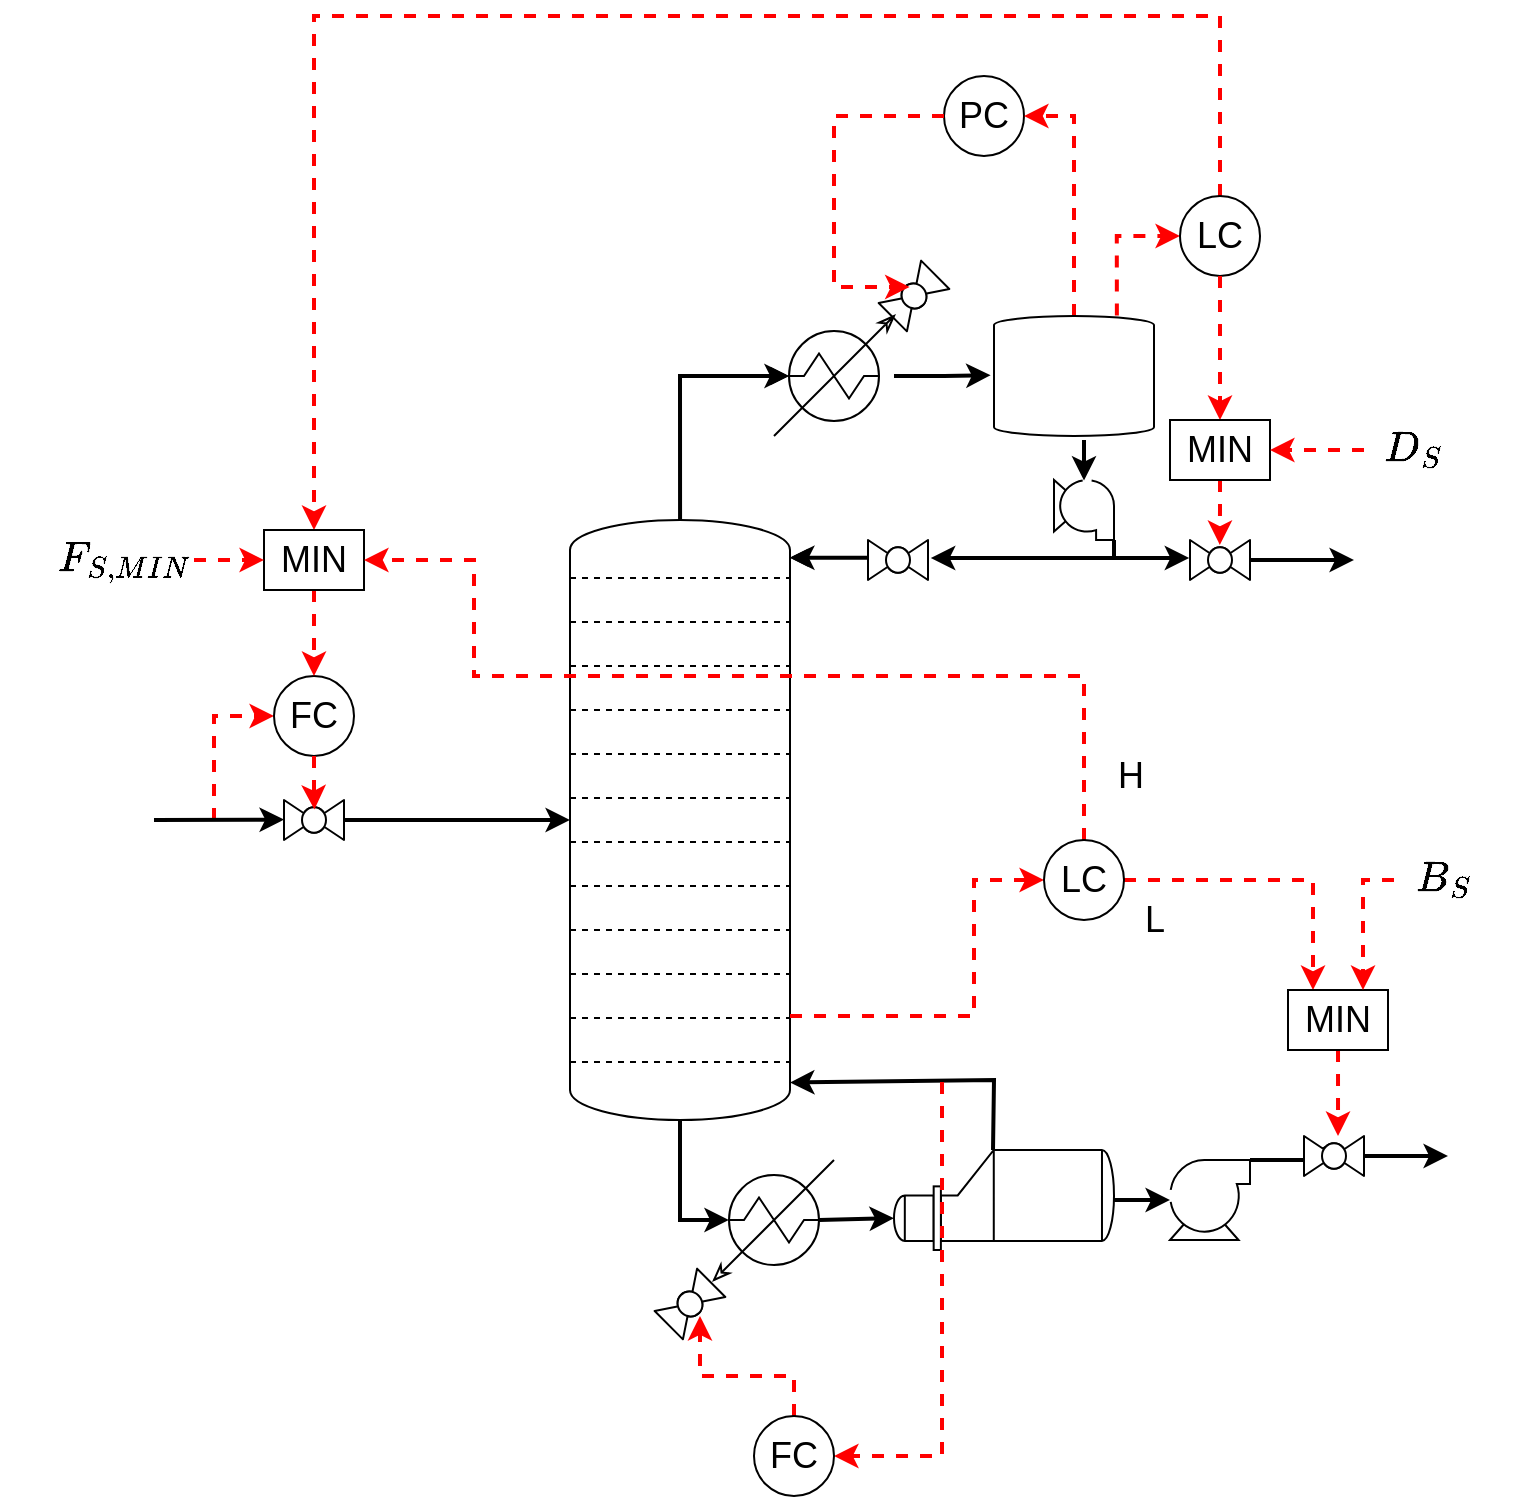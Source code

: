 <mxfile>
    <diagram id="n_FQf2AKHFINR0Hc34nD" name="Page-1">
        <mxGraphModel dx="433" dy="956" grid="1" gridSize="10" guides="1" tooltips="1" connect="1" arrows="1" fold="1" page="1" pageScale="1" pageWidth="1654" pageHeight="1169" math="1" shadow="0">
            <root>
                <mxCell id="0"/>
                <mxCell id="1" parent="0"/>
                <mxCell id="3" style="edgeStyle=orthogonalEdgeStyle;rounded=0;orthogonalLoop=1;jettySize=auto;html=1;exitX=1;exitY=0;exitDx=0;exitDy=0;exitPerimeter=0;entryX=0.063;entryY=0.469;entryDx=0;entryDy=0;entryPerimeter=0;strokeWidth=2;fontSize=18;" parent="1" source="19" target="41" edge="1">
                    <mxGeometry relative="1" as="geometry">
                        <Array as="points">
                            <mxPoint x="970" y="672"/>
                        </Array>
                    </mxGeometry>
                </mxCell>
                <mxCell id="5" value="&lt;span style=&quot;font-size: 18px;&quot;&gt;PC&lt;/span&gt;" style="ellipse;whiteSpace=wrap;html=1;fontSize=18;" parent="1" vertex="1">
                    <mxGeometry x="765" y="130" width="40" height="40" as="geometry"/>
                </mxCell>
                <mxCell id="6" value="" style="verticalLabelPosition=bottom;align=center;html=1;verticalAlign=top;pointerEvents=1;dashed=0;shape=mxgraph.pid2valves.valve;valveType=ball;rotation=-45;fontSize=18;" parent="1" vertex="1">
                    <mxGeometry x="735" y="230" width="30" height="20" as="geometry"/>
                </mxCell>
                <mxCell id="7" style="edgeStyle=orthogonalEdgeStyle;rounded=0;orthogonalLoop=1;jettySize=auto;html=1;strokeWidth=2;dashed=1;fillColor=#a20025;strokeColor=#FF0000;exitX=0.5;exitY=0;exitDx=0;exitDy=0;exitPerimeter=0;entryX=1;entryY=0.5;entryDx=0;entryDy=0;fontSize=18;" parent="1" source="17" target="5" edge="1">
                    <mxGeometry relative="1" as="geometry">
                        <mxPoint x="930" y="150" as="targetPoint"/>
                    </mxGeometry>
                </mxCell>
                <mxCell id="8" style="edgeStyle=orthogonalEdgeStyle;rounded=0;orthogonalLoop=1;jettySize=auto;html=1;entryX=0.554;entryY=0.264;entryDx=0;entryDy=0;entryPerimeter=0;strokeWidth=2;dashed=1;fillColor=#a20025;strokeColor=#FF0000;exitX=0;exitY=0.5;exitDx=0;exitDy=0;fontSize=18;" parent="1" source="5" target="6" edge="1">
                    <mxGeometry relative="1" as="geometry">
                        <Array as="points">
                            <mxPoint x="710" y="150"/>
                            <mxPoint x="710" y="235"/>
                        </Array>
                        <mxPoint x="850" y="120" as="sourcePoint"/>
                    </mxGeometry>
                </mxCell>
                <mxCell id="14" value="" style="verticalLabelPosition=bottom;outlineConnect=0;align=center;dashed=0;html=1;verticalAlign=top;shape=mxgraph.pid2misc.column;columnType=tray;fontSize=18;" parent="1" vertex="1">
                    <mxGeometry x="578" y="352" width="110" height="300" as="geometry"/>
                </mxCell>
                <mxCell id="15" style="edgeStyle=orthogonalEdgeStyle;rounded=0;orthogonalLoop=1;jettySize=auto;html=1;strokeWidth=2;fontSize=18;" parent="1" target="19" edge="1">
                    <mxGeometry relative="1" as="geometry">
                        <Array as="points">
                            <mxPoint x="858" y="692"/>
                            <mxPoint x="858" y="692"/>
                        </Array>
                        <mxPoint x="818" y="692" as="sourcePoint"/>
                    </mxGeometry>
                </mxCell>
                <mxCell id="16" style="edgeStyle=orthogonalEdgeStyle;rounded=0;orthogonalLoop=1;jettySize=auto;html=1;entryX=0;entryY=0.5;entryDx=0;entryDy=0;strokeWidth=2;dashed=1;fillColor=#a20025;strokeColor=#FF0000;exitX=0.768;exitY=-0.005;exitDx=0;exitDy=0;exitPerimeter=0;fontSize=18;" parent="1" source="17" target="38" edge="1">
                    <mxGeometry relative="1" as="geometry">
                        <Array as="points">
                            <mxPoint x="851" y="210"/>
                        </Array>
                    </mxGeometry>
                </mxCell>
                <mxCell id="17" value="" style="shape=mxgraph.pid.vessels.pressurized_vessel;html=1;pointerEvents=1;align=center;verticalLabelPosition=bottom;verticalAlign=top;dashed=0;fontSize=18;" parent="1" vertex="1">
                    <mxGeometry x="790" y="250" width="80" height="60" as="geometry"/>
                </mxCell>
                <mxCell id="18" style="edgeStyle=orthogonalEdgeStyle;rounded=0;orthogonalLoop=1;jettySize=auto;html=1;entryX=0.124;entryY=0.5;entryDx=0;entryDy=0;entryPerimeter=0;fontSize=18;" parent="1" source="14" target="32" edge="1">
                    <mxGeometry relative="1" as="geometry">
                        <mxPoint x="680" y="240" as="targetPoint"/>
                        <Array as="points">
                            <mxPoint x="633" y="280"/>
                        </Array>
                    </mxGeometry>
                </mxCell>
                <mxCell id="19" value="" style="verticalLabelPosition=bottom;outlineConnect=0;align=center;dashed=0;html=1;verticalAlign=top;shape=mxgraph.pid.compressors.centrifugal_compressor;fontSize=18;" parent="1" vertex="1">
                    <mxGeometry x="878" y="672" width="40" height="40" as="geometry"/>
                </mxCell>
                <mxCell id="67" style="edgeStyle=orthogonalEdgeStyle;rounded=0;html=1;entryX=0;entryY=0.5;entryDx=0;entryDy=0;strokeColor=#FF0000;strokeWidth=2;dashed=1;fontSize=18;" parent="1" target="30" edge="1">
                    <mxGeometry relative="1" as="geometry">
                        <mxPoint x="400" y="502" as="sourcePoint"/>
                        <Array as="points">
                            <mxPoint x="400" y="450"/>
                        </Array>
                    </mxGeometry>
                </mxCell>
                <mxCell id="21" value="" style="verticalLabelPosition=bottom;align=center;html=1;verticalAlign=top;pointerEvents=1;dashed=0;shape=mxgraph.pid2valves.valve;valveType=ball;fontSize=18;" parent="1" vertex="1">
                    <mxGeometry x="435" y="492" width="30" height="20" as="geometry"/>
                </mxCell>
                <mxCell id="22" value="" style="shape=mxgraph.pid.heat_exchangers.reboiler;html=1;pointerEvents=1;align=center;verticalLabelPosition=bottom;verticalAlign=top;dashed=0;fontSize=18;" parent="1" vertex="1">
                    <mxGeometry x="740" y="667" width="110" height="50" as="geometry"/>
                </mxCell>
                <mxCell id="23" value="" style="verticalLabelPosition=bottom;outlineConnect=0;align=center;dashed=0;html=1;verticalAlign=top;shape=mxgraph.pid.compressors.centrifugal_compressor;rotation=90;fontSize=18;" parent="1" vertex="1">
                    <mxGeometry x="820" y="332" width="30" height="30" as="geometry"/>
                </mxCell>
                <mxCell id="24" value="" style="verticalLabelPosition=bottom;align=center;html=1;verticalAlign=top;pointerEvents=1;dashed=0;shape=mxgraph.pid2valves.valve;valveType=ball;fontSize=18;" parent="1" vertex="1">
                    <mxGeometry x="727" y="362" width="30" height="20" as="geometry"/>
                </mxCell>
                <mxCell id="58" style="edgeStyle=orthogonalEdgeStyle;html=1;strokeColor=default;strokeWidth=2;fontSize=18;" parent="1" source="25" edge="1">
                    <mxGeometry relative="1" as="geometry">
                        <mxPoint x="970" y="372" as="targetPoint"/>
                    </mxGeometry>
                </mxCell>
                <mxCell id="25" value="" style="verticalLabelPosition=bottom;align=center;html=1;verticalAlign=top;pointerEvents=1;dashed=0;shape=mxgraph.pid2valves.valve;valveType=ball;fontSize=18;" parent="1" vertex="1">
                    <mxGeometry x="888" y="362" width="30" height="20" as="geometry"/>
                </mxCell>
                <mxCell id="26" value="" style="endArrow=classic;html=1;rounded=0;exitX=-0.014;exitY=0.443;exitDx=0;exitDy=0;exitPerimeter=0;fontSize=18;" parent="1" source="24" edge="1">
                    <mxGeometry width="50" height="50" relative="1" as="geometry">
                        <mxPoint x="715.3" y="371.15" as="sourcePoint"/>
                        <mxPoint x="688" y="370.86" as="targetPoint"/>
                    </mxGeometry>
                </mxCell>
                <mxCell id="29" style="edgeStyle=orthogonalEdgeStyle;rounded=0;orthogonalLoop=1;jettySize=auto;html=1;entryX=0.01;entryY=0.5;entryDx=0;entryDy=0;entryPerimeter=0;strokeWidth=2;fontSize=18;" parent="1" target="23" edge="1">
                    <mxGeometry relative="1" as="geometry">
                        <mxPoint x="835" y="312" as="sourcePoint"/>
                        <Array as="points">
                            <mxPoint x="835" y="322"/>
                            <mxPoint x="835" y="322"/>
                        </Array>
                    </mxGeometry>
                </mxCell>
                <mxCell id="30" value="&lt;font style=&quot;font-size: 18px;&quot;&gt;FC&lt;/font&gt;" style="ellipse;whiteSpace=wrap;html=1;fontSize=18;" parent="1" vertex="1">
                    <mxGeometry x="430" y="430" width="40" height="40" as="geometry"/>
                </mxCell>
                <mxCell id="32" value="" style="shape=mxgraph.pid.heat_exchangers.condenser;html=1;pointerEvents=1;align=center;verticalLabelPosition=bottom;verticalAlign=top;dashed=0;movable=1;resizable=1;rotatable=1;deletable=1;editable=1;locked=0;connectable=1;fontSize=18;" parent="1" vertex="1">
                    <mxGeometry x="680" y="250" width="60" height="60" as="geometry"/>
                </mxCell>
                <mxCell id="33" style="edgeStyle=orthogonalEdgeStyle;rounded=0;orthogonalLoop=1;jettySize=auto;html=1;entryX=-0.021;entryY=0.494;entryDx=0;entryDy=0;entryPerimeter=0;strokeWidth=2;fontSize=18;" parent="1" source="32" target="17" edge="1">
                    <mxGeometry relative="1" as="geometry"/>
                </mxCell>
                <mxCell id="35" value="" style="shape=mxgraph.pid.heat_exchangers.heater;html=1;pointerEvents=1;align=center;verticalLabelPosition=bottom;verticalAlign=top;dashed=0;fontSize=18;" parent="1" vertex="1">
                    <mxGeometry x="650" y="672" width="60" height="60" as="geometry"/>
                </mxCell>
                <mxCell id="37" value="" style="verticalLabelPosition=bottom;align=center;html=1;verticalAlign=top;pointerEvents=1;dashed=0;shape=mxgraph.pid2valves.valve;valveType=ball;rotation=315;fontSize=18;" parent="1" vertex="1">
                    <mxGeometry x="623" y="734" width="30" height="20" as="geometry"/>
                </mxCell>
                <mxCell id="89" style="edgeStyle=orthogonalEdgeStyle;rounded=0;html=1;entryX=0.5;entryY=0;entryDx=0;entryDy=0;dashed=1;strokeColor=#FF0000;strokeWidth=2;fontSize=18;" parent="1" source="38" target="86" edge="1">
                    <mxGeometry relative="1" as="geometry">
                        <Array as="points">
                            <mxPoint x="903" y="100"/>
                            <mxPoint x="450" y="100"/>
                        </Array>
                    </mxGeometry>
                </mxCell>
                <mxCell id="38" value="&lt;span style=&quot;font-size: 18px;&quot;&gt;LC&lt;/span&gt;" style="ellipse;whiteSpace=wrap;html=1;fontSize=18;" parent="1" vertex="1">
                    <mxGeometry x="883" y="190" width="40" height="40" as="geometry"/>
                </mxCell>
                <mxCell id="39" style="edgeStyle=orthogonalEdgeStyle;rounded=0;orthogonalLoop=1;jettySize=auto;html=1;entryX=0.5;entryY=0;entryDx=0;entryDy=0;strokeWidth=2;dashed=1;fillColor=#a20025;strokeColor=#FF0000;fontSize=18;" parent="1" source="38" target="83" edge="1">
                    <mxGeometry relative="1" as="geometry"/>
                </mxCell>
                <mxCell id="57" style="edgeStyle=orthogonalEdgeStyle;html=1;strokeColor=default;strokeWidth=2;fontSize=18;" parent="1" source="41" edge="1">
                    <mxGeometry relative="1" as="geometry">
                        <mxPoint x="1017" y="670" as="targetPoint"/>
                    </mxGeometry>
                </mxCell>
                <mxCell id="41" value="" style="verticalLabelPosition=bottom;align=center;html=1;verticalAlign=top;pointerEvents=1;dashed=0;shape=mxgraph.pid2valves.valve;valveType=ball;fontSize=18;" parent="1" vertex="1">
                    <mxGeometry x="945" y="660" width="30" height="20" as="geometry"/>
                </mxCell>
                <mxCell id="45" value="" style="endArrow=classic;html=1;rounded=0;exitX=0.45;exitY=0;exitDx=0;exitDy=0;exitPerimeter=0;endSize=6;curved=0;strokeColor=default;strokeWidth=2;fontSize=18;" parent="1" source="22" edge="1">
                    <mxGeometry width="50" height="50" relative="1" as="geometry">
                        <mxPoint x="778" y="662" as="sourcePoint"/>
                        <mxPoint x="688" y="633.27" as="targetPoint"/>
                        <Array as="points">
                            <mxPoint x="790" y="632"/>
                        </Array>
                    </mxGeometry>
                </mxCell>
                <mxCell id="47" style="edgeStyle=orthogonalEdgeStyle;rounded=0;orthogonalLoop=1;jettySize=auto;html=1;entryX=0;entryY=0.682;entryDx=0;entryDy=0;entryPerimeter=0;exitX=0.876;exitY=0.5;exitDx=0;exitDy=0;exitPerimeter=0;endSize=6;curved=0;strokeWidth=2;fontSize=18;" parent="1" target="22" edge="1">
                    <mxGeometry relative="1" as="geometry">
                        <mxPoint x="728" y="830" as="targetPoint"/>
                        <mxPoint x="702.56" y="702" as="sourcePoint"/>
                        <Array as="points">
                            <mxPoint x="703" y="701"/>
                        </Array>
                    </mxGeometry>
                </mxCell>
                <mxCell id="48" style="edgeStyle=orthogonalEdgeStyle;rounded=0;orthogonalLoop=1;jettySize=auto;html=1;entryX=0.124;entryY=0.5;entryDx=0;entryDy=0;entryPerimeter=0;endSize=6;curved=0;strokeWidth=2;fontSize=18;" parent="1" source="14" edge="1">
                    <mxGeometry relative="1" as="geometry">
                        <mxPoint x="657.44" y="702" as="targetPoint"/>
                        <Array as="points">
                            <mxPoint x="633" y="702"/>
                        </Array>
                    </mxGeometry>
                </mxCell>
                <mxCell id="49" style="edgeStyle=orthogonalEdgeStyle;rounded=0;orthogonalLoop=1;jettySize=auto;html=1;dashed=1;endSize=6;curved=0;strokeColor=#FF0000;strokeWidth=2;exitX=0.5;exitY=0;exitDx=0;exitDy=0;entryX=0.476;entryY=0.889;entryDx=0;entryDy=0;entryPerimeter=0;fontSize=18;" parent="1" source="110" target="37" edge="1">
                    <mxGeometry relative="1" as="geometry">
                        <mxPoint x="643" y="790" as="targetPoint"/>
                        <mxPoint x="643" y="790" as="sourcePoint"/>
                        <Array as="points">
                            <mxPoint x="690" y="780"/>
                            <mxPoint x="643" y="780"/>
                        </Array>
                    </mxGeometry>
                </mxCell>
                <mxCell id="50" style="edgeStyle=orthogonalEdgeStyle;rounded=0;orthogonalLoop=1;jettySize=auto;html=1;entryX=0.507;entryY=0.24;entryDx=0;entryDy=0;entryPerimeter=0;dashed=1;endSize=6;curved=0;strokeColor=#FF0000;strokeWidth=2;fontSize=18;" parent="1" source="30" target="21" edge="1">
                    <mxGeometry relative="1" as="geometry"/>
                </mxCell>
                <mxCell id="54" value="" style="endArrow=classic;html=1;rounded=0;exitX=-0.014;exitY=0.443;exitDx=0;exitDy=0;exitPerimeter=0;strokeWidth=2;fontSize=18;" parent="1" edge="1">
                    <mxGeometry width="50" height="50" relative="1" as="geometry">
                        <mxPoint x="726.58" y="370.83" as="sourcePoint"/>
                        <mxPoint x="688" y="370.83" as="targetPoint"/>
                    </mxGeometry>
                </mxCell>
                <mxCell id="56" style="edgeStyle=orthogonalEdgeStyle;rounded=0;orthogonalLoop=1;jettySize=auto;html=1;entryX=0.124;entryY=0.5;entryDx=0;entryDy=0;entryPerimeter=0;strokeWidth=2;fontSize=18;" parent="1" edge="1">
                    <mxGeometry relative="1" as="geometry">
                        <mxPoint x="687.44" y="279.97" as="targetPoint"/>
                        <Array as="points">
                            <mxPoint x="633" y="279.97"/>
                        </Array>
                        <mxPoint x="633.034" y="351.97" as="sourcePoint"/>
                    </mxGeometry>
                </mxCell>
                <mxCell id="2" style="edgeStyle=orthogonalEdgeStyle;rounded=0;orthogonalLoop=1;jettySize=auto;html=1;entryX=1;entryY=0.5;entryDx=0;entryDy=0;dashed=1;endSize=6;curved=0;strokeColor=#FF0000;strokeWidth=2;fontSize=18;" parent="1" target="110" edge="1">
                    <mxGeometry relative="1" as="geometry">
                        <Array as="points">
                            <mxPoint x="764" y="820"/>
                        </Array>
                        <mxPoint x="764" y="633" as="sourcePoint"/>
                        <mxPoint x="643" y="830" as="targetPoint"/>
                    </mxGeometry>
                </mxCell>
                <mxCell id="66" style="edgeStyle=orthogonalEdgeStyle;html=1;strokeColor=default;strokeWidth=2;rounded=0;fontSize=18;" parent="1" edge="1">
                    <mxGeometry relative="1" as="geometry">
                        <mxPoint x="370" y="502" as="sourcePoint"/>
                        <mxPoint x="435" y="501.83" as="targetPoint"/>
                        <Array as="points">
                            <mxPoint x="435" y="502"/>
                        </Array>
                    </mxGeometry>
                </mxCell>
                <mxCell id="65" style="edgeStyle=orthogonalEdgeStyle;html=1;strokeColor=default;strokeWidth=2;rounded=0;fontSize=18;" parent="1" source="21" target="14" edge="1">
                    <mxGeometry relative="1" as="geometry"/>
                </mxCell>
                <mxCell id="88" style="edgeStyle=orthogonalEdgeStyle;html=1;entryX=0.497;entryY=0.124;entryDx=0;entryDy=0;entryPerimeter=0;rounded=0;dashed=1;strokeColor=#FF0000;strokeWidth=2;fontSize=18;" parent="1" source="83" target="25" edge="1">
                    <mxGeometry relative="1" as="geometry"/>
                </mxCell>
                <mxCell id="83" value="MIN" style="whiteSpace=wrap;html=1;fontSize=18;" parent="1" vertex="1">
                    <mxGeometry x="878" y="302" width="50" height="30" as="geometry"/>
                </mxCell>
                <mxCell id="103" style="edgeStyle=orthogonalEdgeStyle;rounded=0;html=1;entryX=0.5;entryY=0;entryDx=0;entryDy=0;dashed=1;strokeColor=#FF0000;strokeWidth=2;fontSize=18;" parent="1" source="86" target="30" edge="1">
                    <mxGeometry relative="1" as="geometry"/>
                </mxCell>
                <mxCell id="86" value="MIN" style="whiteSpace=wrap;html=1;fontSize=18;" parent="1" vertex="1">
                    <mxGeometry x="425" y="357" width="50" height="30" as="geometry"/>
                </mxCell>
                <mxCell id="91" style="edgeStyle=orthogonalEdgeStyle;rounded=0;html=1;entryX=0;entryY=0.5;entryDx=0;entryDy=0;dashed=1;strokeColor=#FF0000;strokeWidth=2;elbow=vertical;fontSize=18;" parent="1" source="14" target="95" edge="1">
                    <mxGeometry relative="1" as="geometry">
                        <Array as="points">
                            <mxPoint x="780" y="600"/>
                            <mxPoint x="780" y="532"/>
                        </Array>
                        <mxPoint x="860" y="575" as="sourcePoint"/>
                    </mxGeometry>
                </mxCell>
                <mxCell id="92" style="edgeStyle=orthogonalEdgeStyle;rounded=0;html=1;entryX=0.25;entryY=0;entryDx=0;entryDy=0;dashed=1;strokeColor=#FF0000;strokeWidth=2;elbow=vertical;fontSize=18;" parent="1" source="95" target="96" edge="1">
                    <mxGeometry relative="1" as="geometry"/>
                </mxCell>
                <mxCell id="93" value="L" style="edgeLabel;html=1;align=center;verticalAlign=middle;resizable=0;points=[];fontSize=18;" parent="92" vertex="1" connectable="0">
                    <mxGeometry x="-0.746" relative="1" as="geometry">
                        <mxPoint x="-4" y="20" as="offset"/>
                    </mxGeometry>
                </mxCell>
                <mxCell id="100" style="edgeStyle=orthogonalEdgeStyle;rounded=0;html=1;entryX=1;entryY=0.5;entryDx=0;entryDy=0;dashed=1;strokeColor=#FF0000;strokeWidth=2;fontSize=18;" parent="1" source="95" target="86" edge="1">
                    <mxGeometry relative="1" as="geometry">
                        <Array as="points">
                            <mxPoint x="835" y="430"/>
                            <mxPoint x="530" y="430"/>
                            <mxPoint x="530" y="372"/>
                        </Array>
                    </mxGeometry>
                </mxCell>
                <mxCell id="95" value="&lt;font style=&quot;font-size: 18px;&quot;&gt;LC&lt;/font&gt;" style="ellipse;whiteSpace=wrap;html=1;fontSize=18;" parent="1" vertex="1">
                    <mxGeometry x="815" y="512" width="40" height="40" as="geometry"/>
                </mxCell>
                <mxCell id="99" style="edgeStyle=orthogonalEdgeStyle;rounded=0;html=1;entryX=0.567;entryY=0;entryDx=0;entryDy=0;entryPerimeter=0;dashed=1;strokeColor=#FF0000;strokeWidth=2;fontSize=18;" parent="1" source="96" target="41" edge="1">
                    <mxGeometry relative="1" as="geometry"/>
                </mxCell>
                <mxCell id="96" value="MIN" style="whiteSpace=wrap;html=1;fontSize=18;" parent="1" vertex="1">
                    <mxGeometry x="937" y="587" width="50" height="30" as="geometry"/>
                </mxCell>
                <mxCell id="102" value="H" style="text;html=1;align=center;verticalAlign=middle;resizable=0;points=[];autosize=1;strokeColor=none;fillColor=none;fontSize=18;" parent="1" vertex="1">
                    <mxGeometry x="838" y="460" width="40" height="40" as="geometry"/>
                </mxCell>
                <mxCell id="106" style="edgeStyle=orthogonalEdgeStyle;rounded=0;html=1;entryX=1;entryY=0.5;entryDx=0;entryDy=0;dashed=1;strokeColor=#FF0000;strokeWidth=2;fontSize=18;" parent="1" source="105" target="83" edge="1">
                    <mxGeometry relative="1" as="geometry"/>
                </mxCell>
                <mxCell id="105" value="&lt;span style=&quot;font-size: 18px;&quot;&gt;$$D_S$$&lt;/span&gt;" style="whiteSpace=wrap;html=1;fontSize=18;strokeColor=none;" parent="1" vertex="1">
                    <mxGeometry x="975" y="302" width="50" height="30" as="geometry"/>
                </mxCell>
                <mxCell id="108" style="edgeStyle=orthogonalEdgeStyle;rounded=0;html=1;entryX=0.75;entryY=0;entryDx=0;entryDy=0;dashed=1;strokeColor=#FF0000;strokeWidth=2;fontSize=18;" parent="1" source="107" target="96" edge="1">
                    <mxGeometry relative="1" as="geometry"/>
                </mxCell>
                <mxCell id="107" value="&lt;span style=&quot;font-size: 18px;&quot;&gt;$$B_S$$&lt;/span&gt;" style="whiteSpace=wrap;html=1;fontSize=18;strokeColor=none;" parent="1" vertex="1">
                    <mxGeometry x="990" y="517" width="50" height="30" as="geometry"/>
                </mxCell>
                <mxCell id="110" value="&lt;font style=&quot;font-size: 18px;&quot;&gt;FC&lt;/font&gt;" style="ellipse;whiteSpace=wrap;html=1;fontSize=18;" parent="1" vertex="1">
                    <mxGeometry x="670" y="800" width="40" height="40" as="geometry"/>
                </mxCell>
                <mxCell id="111" style="edgeStyle=orthogonalEdgeStyle;rounded=0;orthogonalLoop=1;jettySize=auto;html=1;entryX=1.047;entryY=0.43;entryDx=0;entryDy=0;entryPerimeter=0;exitX=1;exitY=0;exitDx=0;exitDy=0;exitPerimeter=0;strokeWidth=2;fontSize=18;" parent="1" edge="1">
                    <mxGeometry relative="1" as="geometry">
                        <mxPoint x="758.41" y="370.6" as="targetPoint"/>
                        <mxPoint x="850" y="362" as="sourcePoint"/>
                        <Array as="points">
                            <mxPoint x="850" y="371"/>
                            <mxPoint x="758" y="371"/>
                        </Array>
                    </mxGeometry>
                </mxCell>
                <mxCell id="112" style="edgeStyle=orthogonalEdgeStyle;rounded=0;orthogonalLoop=1;jettySize=auto;html=1;exitX=1;exitY=0;exitDx=0;exitDy=0;exitPerimeter=0;strokeWidth=2;fontSize=18;entryX=-0.013;entryY=0.45;entryDx=0;entryDy=0;entryPerimeter=0;" parent="1" edge="1">
                    <mxGeometry relative="1" as="geometry">
                        <mxPoint x="887.61" y="371" as="targetPoint"/>
                        <mxPoint x="850" y="362" as="sourcePoint"/>
                        <Array as="points">
                            <mxPoint x="850" y="371"/>
                        </Array>
                    </mxGeometry>
                </mxCell>
                <mxCell id="113" value="" style="edgeStyle=orthogonalEdgeStyle;orthogonalLoop=1;jettySize=auto;html=1;entryX=0;entryY=0.5;entryDx=0;entryDy=0;rounded=0;strokeColor=#FF0000;strokeWidth=2;dashed=1;exitX=1;exitY=0.5;exitDx=0;exitDy=0;" edge="1" parent="1" source="114" target="86">
                    <mxGeometry width="100" relative="1" as="geometry">
                        <mxPoint x="370" y="372" as="sourcePoint"/>
                        <mxPoint x="360" y="350" as="targetPoint"/>
                    </mxGeometry>
                </mxCell>
                <mxCell id="114" value="$$F_{S,MIN}$$" style="whiteSpace=wrap;html=1;fontSize=18;strokeColor=none;" vertex="1" parent="1">
                    <mxGeometry x="320" y="352" width="70" height="40" as="geometry"/>
                </mxCell>
            </root>
        </mxGraphModel>
    </diagram>
</mxfile>